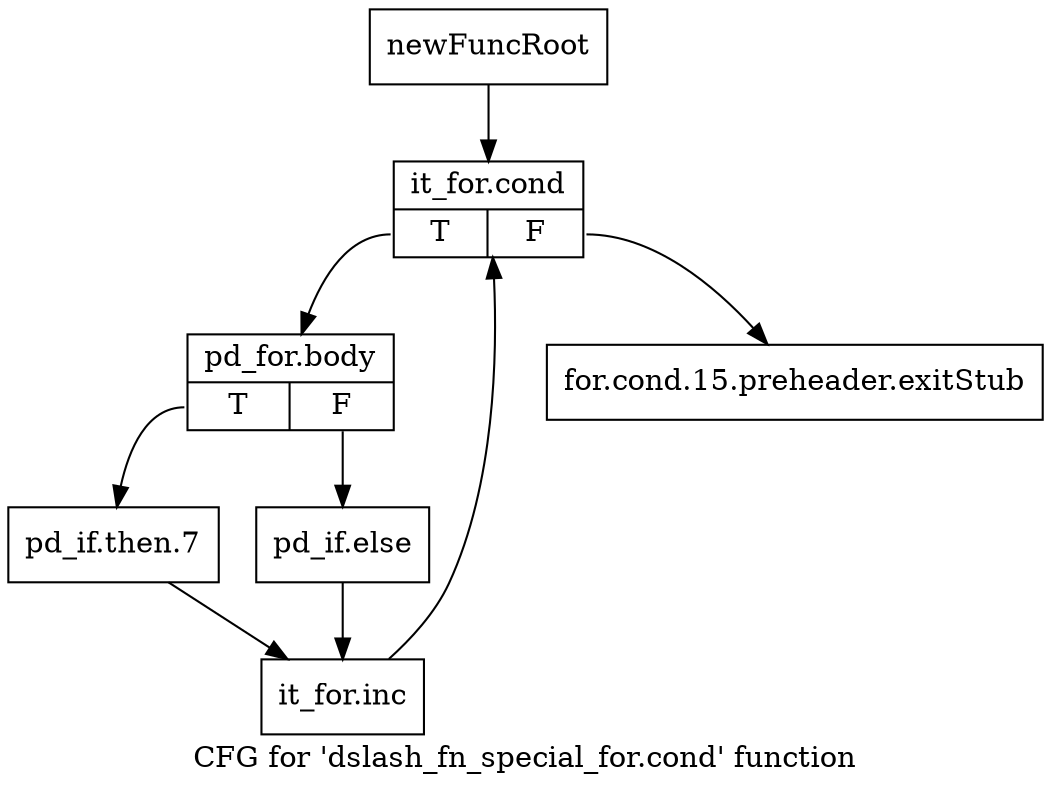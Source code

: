 digraph "CFG for 'dslash_fn_special_for.cond' function" {
	label="CFG for 'dslash_fn_special_for.cond' function";

	Node0x1ae5b60 [shape=record,label="{newFuncRoot}"];
	Node0x1ae5b60 -> Node0x1ae5c00;
	Node0x1ae5bb0 [shape=record,label="{for.cond.15.preheader.exitStub}"];
	Node0x1ae5c00 [shape=record,label="{it_for.cond|{<s0>T|<s1>F}}"];
	Node0x1ae5c00:s0 -> Node0x1ae5c50;
	Node0x1ae5c00:s1 -> Node0x1ae5bb0;
	Node0x1ae5c50 [shape=record,label="{pd_for.body|{<s0>T|<s1>F}}"];
	Node0x1ae5c50:s0 -> Node0x1ae5cf0;
	Node0x1ae5c50:s1 -> Node0x1ae5ca0;
	Node0x1ae5ca0 [shape=record,label="{pd_if.else}"];
	Node0x1ae5ca0 -> Node0x1ae5d40;
	Node0x1ae5cf0 [shape=record,label="{pd_if.then.7}"];
	Node0x1ae5cf0 -> Node0x1ae5d40;
	Node0x1ae5d40 [shape=record,label="{it_for.inc}"];
	Node0x1ae5d40 -> Node0x1ae5c00;
}
